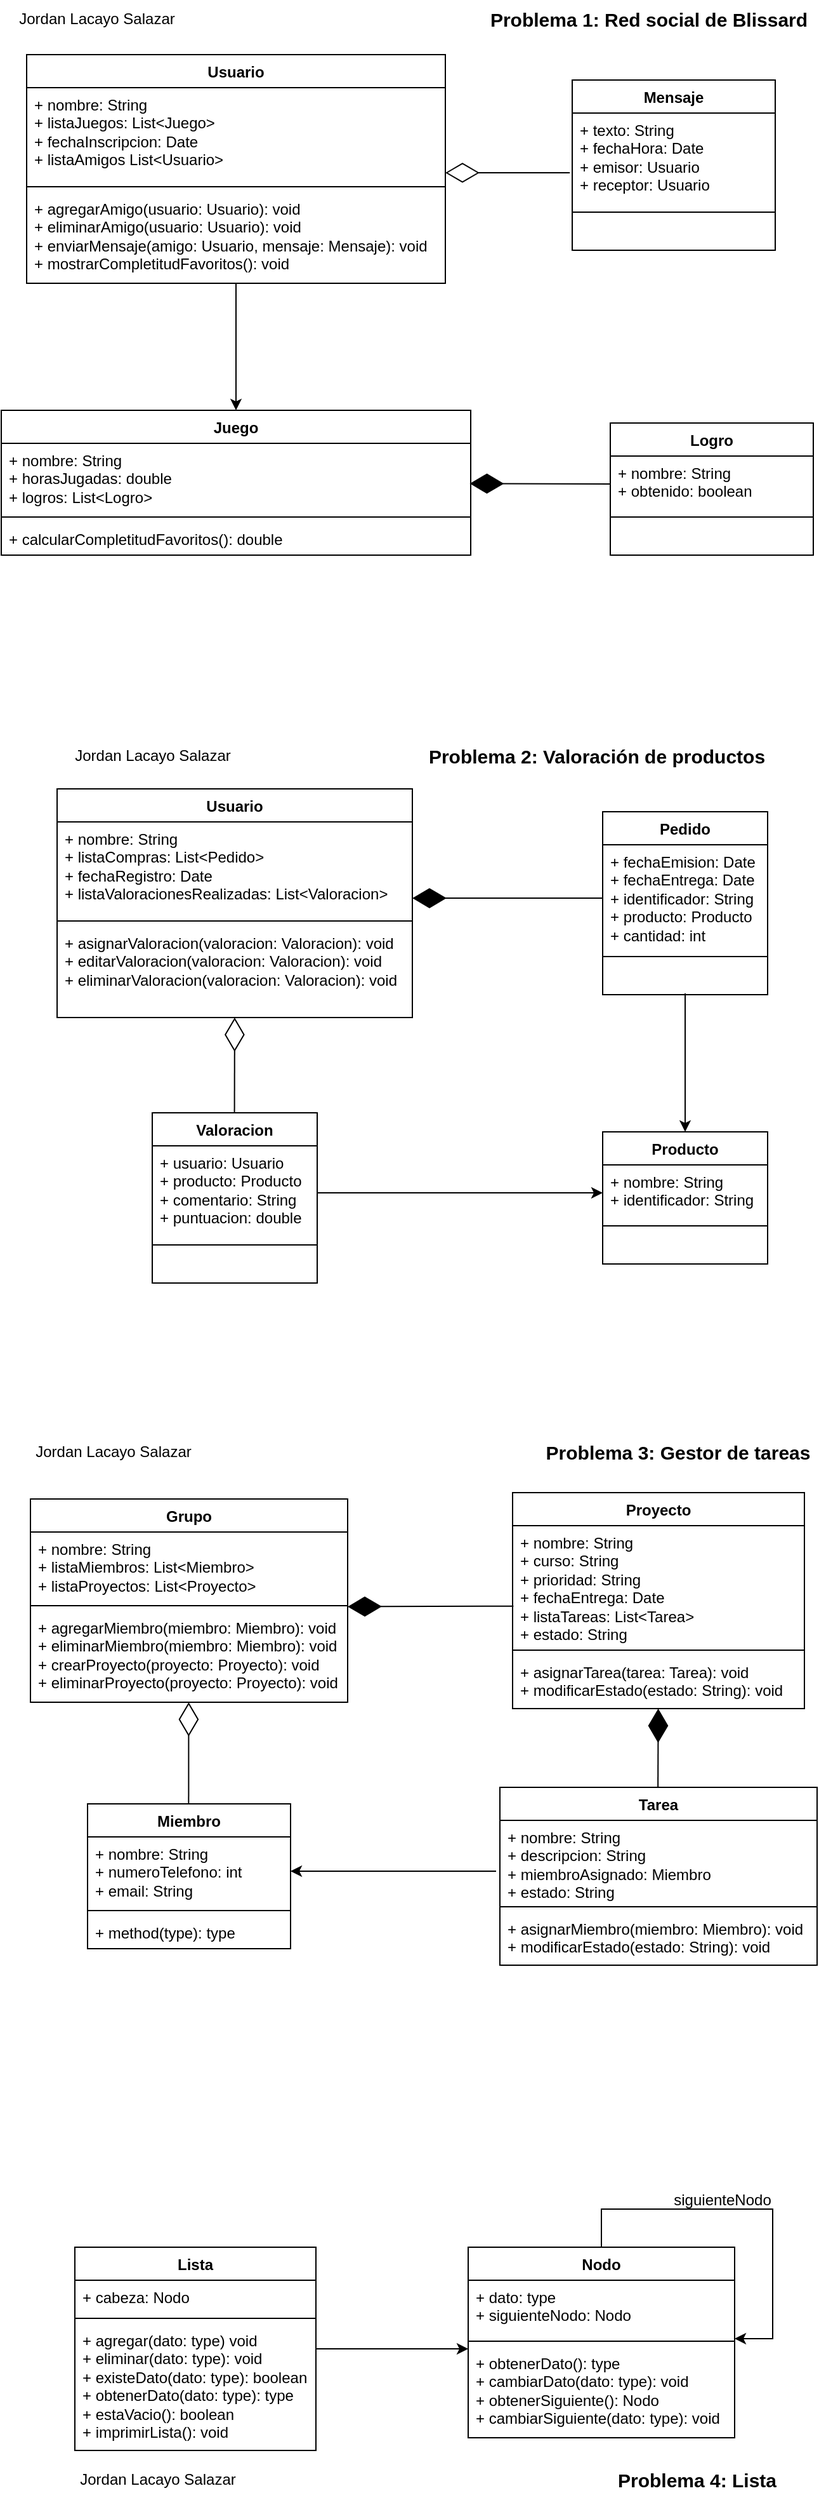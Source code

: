<mxfile version="28.1.0">
  <diagram name="Página-1" id="IBhu39p5SgYPA6H1X4ON">
    <mxGraphModel dx="1246" dy="616" grid="1" gridSize="10" guides="1" tooltips="1" connect="1" arrows="1" fold="1" page="1" pageScale="1" pageWidth="827" pageHeight="1169" math="0" shadow="0">
      <root>
        <mxCell id="0" />
        <mxCell id="1" parent="0" />
        <mxCell id="H_Jnx_ZGnfY1sM3zZDBn-1" style="edgeStyle=orthogonalEdgeStyle;rounded=0;orthogonalLoop=1;jettySize=auto;html=1;" edge="1" parent="1" source="H_Jnx_ZGnfY1sM3zZDBn-2">
          <mxGeometry relative="1" as="geometry">
            <mxPoint x="273" y="413" as="targetPoint" />
          </mxGeometry>
        </mxCell>
        <mxCell id="H_Jnx_ZGnfY1sM3zZDBn-2" value="Usuario" style="swimlane;fontStyle=1;align=center;verticalAlign=top;childLayout=stackLayout;horizontal=1;startSize=26;horizontalStack=0;resizeParent=1;resizeParentMax=0;resizeLast=0;collapsible=1;marginBottom=0;whiteSpace=wrap;html=1;" vertex="1" parent="1">
          <mxGeometry x="108" y="133" width="330" height="180" as="geometry">
            <mxRectangle x="280" y="150" width="80" height="30" as="alternateBounds" />
          </mxGeometry>
        </mxCell>
        <mxCell id="H_Jnx_ZGnfY1sM3zZDBn-3" value="+ nombre: String&lt;div&gt;+ listaJuegos:&amp;nbsp;List&amp;lt;Juego&amp;gt;&lt;/div&gt;&lt;div&gt;+ fechaInscripcion: Date&lt;/div&gt;&lt;div&gt;+ listaAmigos List&amp;lt;Usuario&amp;gt;&lt;/div&gt;&lt;div&gt;&lt;br&gt;&lt;/div&gt;" style="text;strokeColor=none;fillColor=none;align=left;verticalAlign=top;spacingLeft=4;spacingRight=4;overflow=hidden;rotatable=0;points=[[0,0.5],[1,0.5]];portConstraint=eastwest;whiteSpace=wrap;html=1;" vertex="1" parent="H_Jnx_ZGnfY1sM3zZDBn-2">
          <mxGeometry y="26" width="330" height="74" as="geometry" />
        </mxCell>
        <mxCell id="H_Jnx_ZGnfY1sM3zZDBn-4" value="" style="line;strokeWidth=1;fillColor=none;align=left;verticalAlign=middle;spacingTop=-1;spacingLeft=3;spacingRight=3;rotatable=0;labelPosition=right;points=[];portConstraint=eastwest;strokeColor=inherit;" vertex="1" parent="H_Jnx_ZGnfY1sM3zZDBn-2">
          <mxGeometry y="100" width="330" height="8" as="geometry" />
        </mxCell>
        <mxCell id="H_Jnx_ZGnfY1sM3zZDBn-5" value="+ agregarAmigo(usuario: Usuario): void&lt;div&gt;+ eliminar&lt;span style=&quot;background-color: transparent; color: light-dark(rgb(0, 0, 0), rgb(255, 255, 255));&quot;&gt;Amigo(usuario: Usuario): void&lt;/span&gt;&lt;/div&gt;&lt;div&gt;+ enviarMensaje(amigo: Usuario, mensaje: Mensaje): void&lt;/div&gt;&lt;div&gt;+ mostrarCompletitudFavoritos(): void&lt;/div&gt;" style="text;strokeColor=none;fillColor=none;align=left;verticalAlign=top;spacingLeft=4;spacingRight=4;overflow=hidden;rotatable=0;points=[[0,0.5],[1,0.5]];portConstraint=eastwest;whiteSpace=wrap;html=1;" vertex="1" parent="H_Jnx_ZGnfY1sM3zZDBn-2">
          <mxGeometry y="108" width="330" height="72" as="geometry" />
        </mxCell>
        <mxCell id="H_Jnx_ZGnfY1sM3zZDBn-6" value="Juego" style="swimlane;fontStyle=1;align=center;verticalAlign=top;childLayout=stackLayout;horizontal=1;startSize=26;horizontalStack=0;resizeParent=1;resizeParentMax=0;resizeLast=0;collapsible=1;marginBottom=0;whiteSpace=wrap;html=1;" vertex="1" parent="1">
          <mxGeometry x="88" y="413" width="370" height="114" as="geometry" />
        </mxCell>
        <mxCell id="H_Jnx_ZGnfY1sM3zZDBn-7" value="+ nombre: String&lt;div&gt;+ horasJugadas: double&lt;/div&gt;&lt;div&gt;+ logros: List&amp;lt;Logro&amp;gt;&lt;/div&gt;&lt;div&gt;&lt;br&gt;&lt;/div&gt;" style="text;strokeColor=none;fillColor=none;align=left;verticalAlign=top;spacingLeft=4;spacingRight=4;overflow=hidden;rotatable=0;points=[[0,0.5],[1,0.5]];portConstraint=eastwest;whiteSpace=wrap;html=1;" vertex="1" parent="H_Jnx_ZGnfY1sM3zZDBn-6">
          <mxGeometry y="26" width="370" height="54" as="geometry" />
        </mxCell>
        <mxCell id="H_Jnx_ZGnfY1sM3zZDBn-8" value="" style="line;strokeWidth=1;fillColor=none;align=left;verticalAlign=middle;spacingTop=-1;spacingLeft=3;spacingRight=3;rotatable=0;labelPosition=right;points=[];portConstraint=eastwest;strokeColor=inherit;" vertex="1" parent="H_Jnx_ZGnfY1sM3zZDBn-6">
          <mxGeometry y="80" width="370" height="8" as="geometry" />
        </mxCell>
        <mxCell id="H_Jnx_ZGnfY1sM3zZDBn-9" value="+ calcularCompletitudFavoritos(): double" style="text;strokeColor=none;fillColor=none;align=left;verticalAlign=top;spacingLeft=4;spacingRight=4;overflow=hidden;rotatable=0;points=[[0,0.5],[1,0.5]];portConstraint=eastwest;whiteSpace=wrap;html=1;" vertex="1" parent="H_Jnx_ZGnfY1sM3zZDBn-6">
          <mxGeometry y="88" width="370" height="26" as="geometry" />
        </mxCell>
        <mxCell id="H_Jnx_ZGnfY1sM3zZDBn-10" value="Logro" style="swimlane;fontStyle=1;align=center;verticalAlign=top;childLayout=stackLayout;horizontal=1;startSize=26;horizontalStack=0;resizeParent=1;resizeParentMax=0;resizeLast=0;collapsible=1;marginBottom=0;whiteSpace=wrap;html=1;" vertex="1" parent="1">
          <mxGeometry x="568" y="423" width="160" height="104" as="geometry" />
        </mxCell>
        <mxCell id="H_Jnx_ZGnfY1sM3zZDBn-11" value="+ nombre: String&lt;div&gt;+ obtenido: boolean&lt;/div&gt;" style="text;strokeColor=none;fillColor=none;align=left;verticalAlign=top;spacingLeft=4;spacingRight=4;overflow=hidden;rotatable=0;points=[[0,0.5],[1,0.5]];portConstraint=eastwest;whiteSpace=wrap;html=1;" vertex="1" parent="H_Jnx_ZGnfY1sM3zZDBn-10">
          <mxGeometry y="26" width="160" height="44" as="geometry" />
        </mxCell>
        <mxCell id="H_Jnx_ZGnfY1sM3zZDBn-12" value="" style="line;strokeWidth=1;fillColor=none;align=left;verticalAlign=middle;spacingTop=-1;spacingLeft=3;spacingRight=3;rotatable=0;labelPosition=right;points=[];portConstraint=eastwest;strokeColor=inherit;" vertex="1" parent="H_Jnx_ZGnfY1sM3zZDBn-10">
          <mxGeometry y="70" width="160" height="8" as="geometry" />
        </mxCell>
        <mxCell id="H_Jnx_ZGnfY1sM3zZDBn-13" value="&amp;nbsp;" style="text;strokeColor=none;fillColor=none;align=left;verticalAlign=top;spacingLeft=4;spacingRight=4;overflow=hidden;rotatable=0;points=[[0,0.5],[1,0.5]];portConstraint=eastwest;whiteSpace=wrap;html=1;" vertex="1" parent="H_Jnx_ZGnfY1sM3zZDBn-10">
          <mxGeometry y="78" width="160" height="26" as="geometry" />
        </mxCell>
        <mxCell id="H_Jnx_ZGnfY1sM3zZDBn-14" value="Mensaje" style="swimlane;fontStyle=1;align=center;verticalAlign=top;childLayout=stackLayout;horizontal=1;startSize=26;horizontalStack=0;resizeParent=1;resizeParentMax=0;resizeLast=0;collapsible=1;marginBottom=0;whiteSpace=wrap;html=1;" vertex="1" parent="1">
          <mxGeometry x="538" y="153" width="160" height="134" as="geometry" />
        </mxCell>
        <mxCell id="H_Jnx_ZGnfY1sM3zZDBn-15" value="+ texto: String&lt;div&gt;+ fechaHora: Date&lt;/div&gt;&lt;div&gt;+ emisor: Usuario&lt;/div&gt;&lt;div&gt;+ receptor: Usuario&lt;/div&gt;" style="text;strokeColor=none;fillColor=none;align=left;verticalAlign=top;spacingLeft=4;spacingRight=4;overflow=hidden;rotatable=0;points=[[0,0.5],[1,0.5]];portConstraint=eastwest;whiteSpace=wrap;html=1;" vertex="1" parent="H_Jnx_ZGnfY1sM3zZDBn-14">
          <mxGeometry y="26" width="160" height="74" as="geometry" />
        </mxCell>
        <mxCell id="H_Jnx_ZGnfY1sM3zZDBn-16" value="" style="line;strokeWidth=1;fillColor=none;align=left;verticalAlign=middle;spacingTop=-1;spacingLeft=3;spacingRight=3;rotatable=0;labelPosition=right;points=[];portConstraint=eastwest;strokeColor=inherit;" vertex="1" parent="H_Jnx_ZGnfY1sM3zZDBn-14">
          <mxGeometry y="100" width="160" height="8" as="geometry" />
        </mxCell>
        <mxCell id="H_Jnx_ZGnfY1sM3zZDBn-17" value="&amp;nbsp;" style="text;strokeColor=none;fillColor=none;align=left;verticalAlign=top;spacingLeft=4;spacingRight=4;overflow=hidden;rotatable=0;points=[[0,0.5],[1,0.5]];portConstraint=eastwest;whiteSpace=wrap;html=1;" vertex="1" parent="H_Jnx_ZGnfY1sM3zZDBn-14">
          <mxGeometry y="108" width="160" height="26" as="geometry" />
        </mxCell>
        <mxCell id="H_Jnx_ZGnfY1sM3zZDBn-18" value="" style="endArrow=diamondThin;endFill=1;endSize=24;html=1;rounded=0;entryX=0.998;entryY=0.586;entryDx=0;entryDy=0;exitX=0;exitY=0.5;exitDx=0;exitDy=0;entryPerimeter=0;" edge="1" parent="1" source="H_Jnx_ZGnfY1sM3zZDBn-11" target="H_Jnx_ZGnfY1sM3zZDBn-7">
          <mxGeometry width="160" relative="1" as="geometry">
            <mxPoint x="508" y="393" as="sourcePoint" />
            <mxPoint x="618" y="394.42" as="targetPoint" />
          </mxGeometry>
        </mxCell>
        <mxCell id="H_Jnx_ZGnfY1sM3zZDBn-19" value="Jordan Lacayo Salazar" style="text;html=1;align=center;verticalAlign=middle;resizable=0;points=[];autosize=1;strokeColor=none;fillColor=none;" vertex="1" parent="1">
          <mxGeometry x="88" y="90" width="150" height="30" as="geometry" />
        </mxCell>
        <mxCell id="H_Jnx_ZGnfY1sM3zZDBn-20" value="Problema 1: Red social de Blissard" style="text;html=1;align=center;verticalAlign=middle;resizable=0;points=[];autosize=1;strokeColor=none;fillColor=none;fontSize=15;fontStyle=1" vertex="1" parent="1">
          <mxGeometry x="468" y="90" width="260" height="30" as="geometry" />
        </mxCell>
        <mxCell id="H_Jnx_ZGnfY1sM3zZDBn-21" value="" style="endArrow=diamondThin;endFill=0;endSize=24;html=1;rounded=0;exitX=-0.012;exitY=0.635;exitDx=0;exitDy=0;exitPerimeter=0;" edge="1" parent="1" source="H_Jnx_ZGnfY1sM3zZDBn-15">
          <mxGeometry width="160" relative="1" as="geometry">
            <mxPoint x="198" y="313" as="sourcePoint" />
            <mxPoint x="438" y="226" as="targetPoint" />
          </mxGeometry>
        </mxCell>
        <mxCell id="H_Jnx_ZGnfY1sM3zZDBn-22" value="Usuario" style="swimlane;fontStyle=1;align=center;verticalAlign=top;childLayout=stackLayout;horizontal=1;startSize=26;horizontalStack=0;resizeParent=1;resizeParentMax=0;resizeLast=0;collapsible=1;marginBottom=0;whiteSpace=wrap;html=1;" vertex="1" parent="1">
          <mxGeometry x="132" y="711" width="280" height="180" as="geometry">
            <mxRectangle x="280" y="150" width="80" height="30" as="alternateBounds" />
          </mxGeometry>
        </mxCell>
        <mxCell id="H_Jnx_ZGnfY1sM3zZDBn-23" value="+ nombre: String&lt;div&gt;+ listaCompras: List&amp;lt;Pedido&amp;gt;&lt;/div&gt;&lt;div&gt;+ fechaRegistro: Date&lt;/div&gt;&lt;div&gt;+ listaValoracionesRealizadas: List&amp;lt;Valoracion&amp;gt;&lt;/div&gt;&lt;div&gt;&lt;br&gt;&lt;div&gt;&lt;br&gt;&lt;/div&gt;&lt;/div&gt;" style="text;strokeColor=none;fillColor=none;align=left;verticalAlign=top;spacingLeft=4;spacingRight=4;overflow=hidden;rotatable=0;points=[[0,0.5],[1,0.5]];portConstraint=eastwest;whiteSpace=wrap;html=1;" vertex="1" parent="H_Jnx_ZGnfY1sM3zZDBn-22">
          <mxGeometry y="26" width="280" height="74" as="geometry" />
        </mxCell>
        <mxCell id="H_Jnx_ZGnfY1sM3zZDBn-24" value="" style="line;strokeWidth=1;fillColor=none;align=left;verticalAlign=middle;spacingTop=-1;spacingLeft=3;spacingRight=3;rotatable=0;labelPosition=right;points=[];portConstraint=eastwest;strokeColor=inherit;" vertex="1" parent="H_Jnx_ZGnfY1sM3zZDBn-22">
          <mxGeometry y="100" width="280" height="8" as="geometry" />
        </mxCell>
        <mxCell id="H_Jnx_ZGnfY1sM3zZDBn-25" value="+ asignarValoracion(valoracion: Valoracion): void&lt;div&gt;+ editar&lt;span style=&quot;background-color: transparent; color: light-dark(rgb(0, 0, 0), rgb(255, 255, 255));&quot;&gt;Valoracion(valoracion: Valoracion): void&lt;/span&gt;&lt;/div&gt;&lt;div&gt;&lt;span style=&quot;background-color: transparent; color: light-dark(rgb(0, 0, 0), rgb(255, 255, 255));&quot;&gt;+ eliminar&lt;/span&gt;&lt;span style=&quot;background-color: transparent; color: light-dark(rgb(0, 0, 0), rgb(255, 255, 255));&quot;&gt;Valoracion(valoracion: Valoracion): void&lt;/span&gt;&lt;/div&gt;" style="text;strokeColor=none;fillColor=none;align=left;verticalAlign=top;spacingLeft=4;spacingRight=4;overflow=hidden;rotatable=0;points=[[0,0.5],[1,0.5]];portConstraint=eastwest;whiteSpace=wrap;html=1;" vertex="1" parent="H_Jnx_ZGnfY1sM3zZDBn-22">
          <mxGeometry y="108" width="280" height="72" as="geometry" />
        </mxCell>
        <mxCell id="H_Jnx_ZGnfY1sM3zZDBn-26" value="Jordan Lacayo Salazar" style="text;html=1;align=center;verticalAlign=middle;resizable=0;points=[];autosize=1;strokeColor=none;fillColor=none;" vertex="1" parent="1">
          <mxGeometry x="132" y="670" width="150" height="30" as="geometry" />
        </mxCell>
        <mxCell id="H_Jnx_ZGnfY1sM3zZDBn-27" value="Problema 2: Valoración de productos" style="text;html=1;align=center;verticalAlign=middle;resizable=0;points=[];autosize=1;strokeColor=none;fillColor=none;fontSize=15;fontStyle=1" vertex="1" parent="1">
          <mxGeometry x="422" y="670" width="270" height="30" as="geometry" />
        </mxCell>
        <mxCell id="H_Jnx_ZGnfY1sM3zZDBn-28" value="Pedido" style="swimlane;fontStyle=1;align=center;verticalAlign=top;childLayout=stackLayout;horizontal=1;startSize=26;horizontalStack=0;resizeParent=1;resizeParentMax=0;resizeLast=0;collapsible=1;marginBottom=0;whiteSpace=wrap;html=1;" vertex="1" parent="1">
          <mxGeometry x="562" y="729" width="130" height="144" as="geometry" />
        </mxCell>
        <mxCell id="H_Jnx_ZGnfY1sM3zZDBn-29" value="+ fechaEmision: Date&lt;div&gt;+ fechaEntrega: Date&lt;/div&gt;&lt;div&gt;+ identificador: String&lt;/div&gt;&lt;div&gt;+ producto: Producto&lt;/div&gt;&lt;div&gt;+ cantidad: int&lt;/div&gt;" style="text;strokeColor=none;fillColor=none;align=left;verticalAlign=top;spacingLeft=4;spacingRight=4;overflow=hidden;rotatable=0;points=[[0,0.5],[1,0.5]];portConstraint=eastwest;whiteSpace=wrap;html=1;" vertex="1" parent="H_Jnx_ZGnfY1sM3zZDBn-28">
          <mxGeometry y="26" width="130" height="84" as="geometry" />
        </mxCell>
        <mxCell id="H_Jnx_ZGnfY1sM3zZDBn-30" value="" style="line;strokeWidth=1;fillColor=none;align=left;verticalAlign=middle;spacingTop=-1;spacingLeft=3;spacingRight=3;rotatable=0;labelPosition=right;points=[];portConstraint=eastwest;strokeColor=inherit;" vertex="1" parent="H_Jnx_ZGnfY1sM3zZDBn-28">
          <mxGeometry y="110" width="130" height="8" as="geometry" />
        </mxCell>
        <mxCell id="H_Jnx_ZGnfY1sM3zZDBn-31" value="&amp;nbsp;" style="text;strokeColor=none;fillColor=none;align=left;verticalAlign=top;spacingLeft=4;spacingRight=4;overflow=hidden;rotatable=0;points=[[0,0.5],[1,0.5]];portConstraint=eastwest;whiteSpace=wrap;html=1;" vertex="1" parent="H_Jnx_ZGnfY1sM3zZDBn-28">
          <mxGeometry y="118" width="130" height="26" as="geometry" />
        </mxCell>
        <mxCell id="H_Jnx_ZGnfY1sM3zZDBn-32" value="Producto" style="swimlane;fontStyle=1;align=center;verticalAlign=top;childLayout=stackLayout;horizontal=1;startSize=26;horizontalStack=0;resizeParent=1;resizeParentMax=0;resizeLast=0;collapsible=1;marginBottom=0;whiteSpace=wrap;html=1;" vertex="1" parent="1">
          <mxGeometry x="562" y="981" width="130" height="104" as="geometry" />
        </mxCell>
        <mxCell id="H_Jnx_ZGnfY1sM3zZDBn-33" value="&lt;div&gt;+ nombre: String&lt;/div&gt;+ identificador: String" style="text;strokeColor=none;fillColor=none;align=left;verticalAlign=top;spacingLeft=4;spacingRight=4;overflow=hidden;rotatable=0;points=[[0,0.5],[1,0.5]];portConstraint=eastwest;whiteSpace=wrap;html=1;" vertex="1" parent="H_Jnx_ZGnfY1sM3zZDBn-32">
          <mxGeometry y="26" width="130" height="44" as="geometry" />
        </mxCell>
        <mxCell id="H_Jnx_ZGnfY1sM3zZDBn-34" value="" style="line;strokeWidth=1;fillColor=none;align=left;verticalAlign=middle;spacingTop=-1;spacingLeft=3;spacingRight=3;rotatable=0;labelPosition=right;points=[];portConstraint=eastwest;strokeColor=inherit;" vertex="1" parent="H_Jnx_ZGnfY1sM3zZDBn-32">
          <mxGeometry y="70" width="130" height="8" as="geometry" />
        </mxCell>
        <mxCell id="H_Jnx_ZGnfY1sM3zZDBn-35" value="&amp;nbsp;" style="text;strokeColor=none;fillColor=none;align=left;verticalAlign=top;spacingLeft=4;spacingRight=4;overflow=hidden;rotatable=0;points=[[0,0.5],[1,0.5]];portConstraint=eastwest;whiteSpace=wrap;html=1;" vertex="1" parent="H_Jnx_ZGnfY1sM3zZDBn-32">
          <mxGeometry y="78" width="130" height="26" as="geometry" />
        </mxCell>
        <mxCell id="H_Jnx_ZGnfY1sM3zZDBn-36" value="Valoracion" style="swimlane;fontStyle=1;align=center;verticalAlign=top;childLayout=stackLayout;horizontal=1;startSize=26;horizontalStack=0;resizeParent=1;resizeParentMax=0;resizeLast=0;collapsible=1;marginBottom=0;whiteSpace=wrap;html=1;" vertex="1" parent="1">
          <mxGeometry x="207" y="966" width="130" height="134" as="geometry" />
        </mxCell>
        <mxCell id="H_Jnx_ZGnfY1sM3zZDBn-37" value="&lt;div&gt;+ usuario: Usuario&lt;/div&gt;&lt;div&gt;+ producto: Producto&lt;/div&gt;+ comentario: String&lt;div&gt;+ puntuacion: double&lt;/div&gt;" style="text;strokeColor=none;fillColor=none;align=left;verticalAlign=top;spacingLeft=4;spacingRight=4;overflow=hidden;rotatable=0;points=[[0,0.5],[1,0.5]];portConstraint=eastwest;whiteSpace=wrap;html=1;" vertex="1" parent="H_Jnx_ZGnfY1sM3zZDBn-36">
          <mxGeometry y="26" width="130" height="74" as="geometry" />
        </mxCell>
        <mxCell id="H_Jnx_ZGnfY1sM3zZDBn-38" value="" style="line;strokeWidth=1;fillColor=none;align=left;verticalAlign=middle;spacingTop=-1;spacingLeft=3;spacingRight=3;rotatable=0;labelPosition=right;points=[];portConstraint=eastwest;strokeColor=inherit;" vertex="1" parent="H_Jnx_ZGnfY1sM3zZDBn-36">
          <mxGeometry y="100" width="130" height="8" as="geometry" />
        </mxCell>
        <mxCell id="H_Jnx_ZGnfY1sM3zZDBn-39" value="&amp;nbsp;" style="text;strokeColor=none;fillColor=none;align=left;verticalAlign=top;spacingLeft=4;spacingRight=4;overflow=hidden;rotatable=0;points=[[0,0.5],[1,0.5]];portConstraint=eastwest;whiteSpace=wrap;html=1;" vertex="1" parent="H_Jnx_ZGnfY1sM3zZDBn-36">
          <mxGeometry y="108" width="130" height="26" as="geometry" />
        </mxCell>
        <mxCell id="H_Jnx_ZGnfY1sM3zZDBn-40" style="edgeStyle=orthogonalEdgeStyle;rounded=0;orthogonalLoop=1;jettySize=auto;html=1;entryX=0.5;entryY=0.962;entryDx=0;entryDy=0;entryPerimeter=0;endArrow=none;endFill=0;startArrow=classic;startFill=1;" edge="1" parent="1" source="H_Jnx_ZGnfY1sM3zZDBn-32" target="H_Jnx_ZGnfY1sM3zZDBn-31">
          <mxGeometry relative="1" as="geometry" />
        </mxCell>
        <mxCell id="H_Jnx_ZGnfY1sM3zZDBn-41" style="edgeStyle=orthogonalEdgeStyle;rounded=0;orthogonalLoop=1;jettySize=auto;html=1;entryX=0;entryY=0.5;entryDx=0;entryDy=0;" edge="1" parent="1" source="H_Jnx_ZGnfY1sM3zZDBn-37" target="H_Jnx_ZGnfY1sM3zZDBn-33">
          <mxGeometry relative="1" as="geometry" />
        </mxCell>
        <mxCell id="H_Jnx_ZGnfY1sM3zZDBn-42" value="" style="endArrow=diamondThin;endFill=1;endSize=24;html=1;rounded=0;exitX=0;exitY=0.5;exitDx=0;exitDy=0;entryX=1;entryY=0.811;entryDx=0;entryDy=0;entryPerimeter=0;" edge="1" parent="1" source="H_Jnx_ZGnfY1sM3zZDBn-29" target="H_Jnx_ZGnfY1sM3zZDBn-23">
          <mxGeometry width="160" relative="1" as="geometry">
            <mxPoint x="442" y="791" as="sourcePoint" />
            <mxPoint x="472" y="771" as="targetPoint" />
          </mxGeometry>
        </mxCell>
        <mxCell id="H_Jnx_ZGnfY1sM3zZDBn-43" value="" style="endArrow=diamondThin;endFill=0;endSize=24;html=1;rounded=0;entryX=0.517;entryY=1.001;entryDx=0;entryDy=0;entryPerimeter=0;exitX=0.534;exitY=0.001;exitDx=0;exitDy=0;exitPerimeter=0;" edge="1" parent="1">
          <mxGeometry width="160" relative="1" as="geometry">
            <mxPoint x="271.79" y="966.064" as="sourcePoint" />
            <mxPoint x="271.96" y="891.002" as="targetPoint" />
          </mxGeometry>
        </mxCell>
        <mxCell id="H_Jnx_ZGnfY1sM3zZDBn-44" value="Grupo" style="swimlane;fontStyle=1;align=center;verticalAlign=top;childLayout=stackLayout;horizontal=1;startSize=26;horizontalStack=0;resizeParent=1;resizeParentMax=0;resizeLast=0;collapsible=1;marginBottom=0;whiteSpace=wrap;html=1;" vertex="1" parent="1">
          <mxGeometry x="111" y="1270" width="250" height="160" as="geometry" />
        </mxCell>
        <mxCell id="H_Jnx_ZGnfY1sM3zZDBn-45" value="+ nombre: String&lt;div&gt;+ listaMiembros: List&amp;lt;Miembro&amp;gt;&lt;div&gt;+ listaProyectos: List&amp;lt;Proyecto&amp;gt;&lt;/div&gt;&lt;/div&gt;" style="text;strokeColor=none;fillColor=none;align=left;verticalAlign=top;spacingLeft=4;spacingRight=4;overflow=hidden;rotatable=0;points=[[0,0.5],[1,0.5]];portConstraint=eastwest;whiteSpace=wrap;html=1;" vertex="1" parent="H_Jnx_ZGnfY1sM3zZDBn-44">
          <mxGeometry y="26" width="250" height="54" as="geometry" />
        </mxCell>
        <mxCell id="H_Jnx_ZGnfY1sM3zZDBn-46" value="" style="line;strokeWidth=1;fillColor=none;align=left;verticalAlign=middle;spacingTop=-1;spacingLeft=3;spacingRight=3;rotatable=0;labelPosition=right;points=[];portConstraint=eastwest;strokeColor=inherit;" vertex="1" parent="H_Jnx_ZGnfY1sM3zZDBn-44">
          <mxGeometry y="80" width="250" height="8" as="geometry" />
        </mxCell>
        <mxCell id="H_Jnx_ZGnfY1sM3zZDBn-47" value="&lt;div&gt;+ agregarMiembro(miembro: Miembro): void&lt;/div&gt;&lt;div&gt;+ eliminarMiembro(miembro: Miembro): void&lt;/div&gt;&lt;div&gt;&lt;div&gt;+ crearProyecto(proyecto: Proyecto): void&lt;/div&gt;&lt;div&gt;+ eliminarProyecto(proyecto: Proyecto): void&lt;/div&gt;&lt;/div&gt;" style="text;strokeColor=none;fillColor=none;align=left;verticalAlign=top;spacingLeft=4;spacingRight=4;overflow=hidden;rotatable=0;points=[[0,0.5],[1,0.5]];portConstraint=eastwest;whiteSpace=wrap;html=1;" vertex="1" parent="H_Jnx_ZGnfY1sM3zZDBn-44">
          <mxGeometry y="88" width="250" height="72" as="geometry" />
        </mxCell>
        <mxCell id="H_Jnx_ZGnfY1sM3zZDBn-48" value="Miembro" style="swimlane;fontStyle=1;align=center;verticalAlign=top;childLayout=stackLayout;horizontal=1;startSize=26;horizontalStack=0;resizeParent=1;resizeParentMax=0;resizeLast=0;collapsible=1;marginBottom=0;whiteSpace=wrap;html=1;" vertex="1" parent="1">
          <mxGeometry x="156" y="1510" width="160" height="114" as="geometry" />
        </mxCell>
        <mxCell id="H_Jnx_ZGnfY1sM3zZDBn-49" value="+ nombre: String&lt;div&gt;+ numeroTelefono: int&lt;/div&gt;&lt;div&gt;+ email: String&lt;/div&gt;" style="text;strokeColor=none;fillColor=none;align=left;verticalAlign=top;spacingLeft=4;spacingRight=4;overflow=hidden;rotatable=0;points=[[0,0.5],[1,0.5]];portConstraint=eastwest;whiteSpace=wrap;html=1;" vertex="1" parent="H_Jnx_ZGnfY1sM3zZDBn-48">
          <mxGeometry y="26" width="160" height="54" as="geometry" />
        </mxCell>
        <mxCell id="H_Jnx_ZGnfY1sM3zZDBn-50" value="" style="line;strokeWidth=1;fillColor=none;align=left;verticalAlign=middle;spacingTop=-1;spacingLeft=3;spacingRight=3;rotatable=0;labelPosition=right;points=[];portConstraint=eastwest;strokeColor=inherit;" vertex="1" parent="H_Jnx_ZGnfY1sM3zZDBn-48">
          <mxGeometry y="80" width="160" height="8" as="geometry" />
        </mxCell>
        <mxCell id="H_Jnx_ZGnfY1sM3zZDBn-51" value="+ method(type): type" style="text;strokeColor=none;fillColor=none;align=left;verticalAlign=top;spacingLeft=4;spacingRight=4;overflow=hidden;rotatable=0;points=[[0,0.5],[1,0.5]];portConstraint=eastwest;whiteSpace=wrap;html=1;" vertex="1" parent="H_Jnx_ZGnfY1sM3zZDBn-48">
          <mxGeometry y="88" width="160" height="26" as="geometry" />
        </mxCell>
        <mxCell id="H_Jnx_ZGnfY1sM3zZDBn-52" value="Proyecto" style="swimlane;fontStyle=1;align=center;verticalAlign=top;childLayout=stackLayout;horizontal=1;startSize=26;horizontalStack=0;resizeParent=1;resizeParentMax=0;resizeLast=0;collapsible=1;marginBottom=0;whiteSpace=wrap;html=1;" vertex="1" parent="1">
          <mxGeometry x="491" y="1265" width="230" height="170" as="geometry" />
        </mxCell>
        <mxCell id="H_Jnx_ZGnfY1sM3zZDBn-53" value="+ nombre: String&lt;div&gt;+ curso: String&lt;/div&gt;&lt;div&gt;+ prioridad: String&lt;/div&gt;&lt;div&gt;+ fechaEntrega: Date&lt;/div&gt;&lt;div&gt;+ listaTareas: List&amp;lt;Tarea&amp;gt;&lt;/div&gt;&lt;div&gt;+ estado: String&lt;/div&gt;" style="text;strokeColor=none;fillColor=none;align=left;verticalAlign=top;spacingLeft=4;spacingRight=4;overflow=hidden;rotatable=0;points=[[0,0.5],[1,0.5]];portConstraint=eastwest;whiteSpace=wrap;html=1;" vertex="1" parent="H_Jnx_ZGnfY1sM3zZDBn-52">
          <mxGeometry y="26" width="230" height="94" as="geometry" />
        </mxCell>
        <mxCell id="H_Jnx_ZGnfY1sM3zZDBn-54" value="" style="line;strokeWidth=1;fillColor=none;align=left;verticalAlign=middle;spacingTop=-1;spacingLeft=3;spacingRight=3;rotatable=0;labelPosition=right;points=[];portConstraint=eastwest;strokeColor=inherit;" vertex="1" parent="H_Jnx_ZGnfY1sM3zZDBn-52">
          <mxGeometry y="120" width="230" height="8" as="geometry" />
        </mxCell>
        <mxCell id="H_Jnx_ZGnfY1sM3zZDBn-55" value="+ asignarTarea(tarea: Tarea): void&lt;div&gt;+ modificarEstado(estado: String): void&lt;/div&gt;" style="text;strokeColor=none;fillColor=none;align=left;verticalAlign=top;spacingLeft=4;spacingRight=4;overflow=hidden;rotatable=0;points=[[0,0.5],[1,0.5]];portConstraint=eastwest;whiteSpace=wrap;html=1;" vertex="1" parent="H_Jnx_ZGnfY1sM3zZDBn-52">
          <mxGeometry y="128" width="230" height="42" as="geometry" />
        </mxCell>
        <mxCell id="H_Jnx_ZGnfY1sM3zZDBn-56" value="Tarea" style="swimlane;fontStyle=1;align=center;verticalAlign=top;childLayout=stackLayout;horizontal=1;startSize=26;horizontalStack=0;resizeParent=1;resizeParentMax=0;resizeLast=0;collapsible=1;marginBottom=0;whiteSpace=wrap;html=1;" vertex="1" parent="1">
          <mxGeometry x="481" y="1497" width="250" height="140" as="geometry" />
        </mxCell>
        <mxCell id="H_Jnx_ZGnfY1sM3zZDBn-57" value="+ nombre: String&lt;div&gt;+ descripcion: String&lt;/div&gt;&lt;div&gt;+ miembroAsignado: Miembro&lt;/div&gt;&lt;div&gt;+ estado: String&lt;/div&gt;" style="text;strokeColor=none;fillColor=none;align=left;verticalAlign=top;spacingLeft=4;spacingRight=4;overflow=hidden;rotatable=0;points=[[0,0.5],[1,0.5]];portConstraint=eastwest;whiteSpace=wrap;html=1;" vertex="1" parent="H_Jnx_ZGnfY1sM3zZDBn-56">
          <mxGeometry y="26" width="250" height="64" as="geometry" />
        </mxCell>
        <mxCell id="H_Jnx_ZGnfY1sM3zZDBn-58" value="" style="line;strokeWidth=1;fillColor=none;align=left;verticalAlign=middle;spacingTop=-1;spacingLeft=3;spacingRight=3;rotatable=0;labelPosition=right;points=[];portConstraint=eastwest;strokeColor=inherit;" vertex="1" parent="H_Jnx_ZGnfY1sM3zZDBn-56">
          <mxGeometry y="90" width="250" height="8" as="geometry" />
        </mxCell>
        <mxCell id="H_Jnx_ZGnfY1sM3zZDBn-59" value="+ asignarMiembro(miembro: Miembro): void&lt;div&gt;+ modificarEstado(estado: String): void&lt;/div&gt;" style="text;strokeColor=none;fillColor=none;align=left;verticalAlign=top;spacingLeft=4;spacingRight=4;overflow=hidden;rotatable=0;points=[[0,0.5],[1,0.5]];portConstraint=eastwest;whiteSpace=wrap;html=1;" vertex="1" parent="H_Jnx_ZGnfY1sM3zZDBn-56">
          <mxGeometry y="98" width="250" height="42" as="geometry" />
        </mxCell>
        <mxCell id="H_Jnx_ZGnfY1sM3zZDBn-60" value="" style="endArrow=diamondThin;endFill=0;endSize=24;html=1;rounded=0;exitX=0.444;exitY=0;exitDx=0;exitDy=0;exitPerimeter=0;entryX=0.467;entryY=1;entryDx=0;entryDy=0;entryPerimeter=0;" edge="1" parent="1">
          <mxGeometry width="160" relative="1" as="geometry">
            <mxPoint x="235.67" y="1510" as="sourcePoint" />
            <mxPoint x="235.72" y="1430" as="targetPoint" />
          </mxGeometry>
        </mxCell>
        <mxCell id="H_Jnx_ZGnfY1sM3zZDBn-61" value="" style="endArrow=diamondThin;endFill=1;endSize=24;html=1;rounded=0;entryX=1;entryY=1.088;entryDx=0;entryDy=0;entryPerimeter=0;exitX=0.003;exitY=0.674;exitDx=0;exitDy=0;exitPerimeter=0;" edge="1" parent="1" source="H_Jnx_ZGnfY1sM3zZDBn-53" target="H_Jnx_ZGnfY1sM3zZDBn-45">
          <mxGeometry width="160" relative="1" as="geometry">
            <mxPoint x="171" y="1470" as="sourcePoint" />
            <mxPoint x="331" y="1470" as="targetPoint" />
          </mxGeometry>
        </mxCell>
        <mxCell id="H_Jnx_ZGnfY1sM3zZDBn-62" value="" style="endArrow=diamondThin;endFill=1;endSize=24;html=1;rounded=0;exitX=0.558;exitY=0.004;exitDx=0;exitDy=0;exitPerimeter=0;entryX=0.564;entryY=1.005;entryDx=0;entryDy=0;entryPerimeter=0;" edge="1" parent="1">
          <mxGeometry width="160" relative="1" as="geometry">
            <mxPoint x="605.58" y="1497.35" as="sourcePoint" />
            <mxPoint x="605.8" y="1435" as="targetPoint" />
          </mxGeometry>
        </mxCell>
        <mxCell id="H_Jnx_ZGnfY1sM3zZDBn-63" style="edgeStyle=orthogonalEdgeStyle;rounded=0;orthogonalLoop=1;jettySize=auto;html=1;entryX=-0.012;entryY=0.625;entryDx=0;entryDy=0;entryPerimeter=0;endArrow=none;endFill=0;startArrow=classic;startFill=1;" edge="1" parent="1" source="H_Jnx_ZGnfY1sM3zZDBn-49" target="H_Jnx_ZGnfY1sM3zZDBn-57">
          <mxGeometry relative="1" as="geometry" />
        </mxCell>
        <mxCell id="H_Jnx_ZGnfY1sM3zZDBn-64" value="Jordan Lacayo Salazar" style="text;html=1;align=center;verticalAlign=middle;resizable=0;points=[];autosize=1;strokeColor=none;fillColor=none;" vertex="1" parent="1">
          <mxGeometry x="101" y="1218" width="150" height="30" as="geometry" />
        </mxCell>
        <mxCell id="H_Jnx_ZGnfY1sM3zZDBn-65" value="Problema 3: Gestor de tareas" style="text;html=1;align=center;verticalAlign=middle;resizable=0;points=[];autosize=1;strokeColor=none;fillColor=none;fontSize=15;fontStyle=1" vertex="1" parent="1">
          <mxGeometry x="511" y="1218" width="220" height="30" as="geometry" />
        </mxCell>
        <mxCell id="H_Jnx_ZGnfY1sM3zZDBn-66" value="Nodo" style="swimlane;fontStyle=1;align=center;verticalAlign=top;childLayout=stackLayout;horizontal=1;startSize=26;horizontalStack=0;resizeParent=1;resizeParentMax=0;resizeLast=0;collapsible=1;marginBottom=0;whiteSpace=wrap;html=1;" vertex="1" parent="1">
          <mxGeometry x="456" y="1859" width="210" height="150" as="geometry" />
        </mxCell>
        <mxCell id="H_Jnx_ZGnfY1sM3zZDBn-67" value="+ dato: type&lt;div&gt;+ siguienteNodo: Nodo&lt;/div&gt;" style="text;strokeColor=none;fillColor=none;align=left;verticalAlign=top;spacingLeft=4;spacingRight=4;overflow=hidden;rotatable=0;points=[[0,0.5],[1,0.5]];portConstraint=eastwest;whiteSpace=wrap;html=1;" vertex="1" parent="H_Jnx_ZGnfY1sM3zZDBn-66">
          <mxGeometry y="26" width="210" height="44" as="geometry" />
        </mxCell>
        <mxCell id="H_Jnx_ZGnfY1sM3zZDBn-68" value="" style="line;strokeWidth=1;fillColor=none;align=left;verticalAlign=middle;spacingTop=-1;spacingLeft=3;spacingRight=3;rotatable=0;labelPosition=right;points=[];portConstraint=eastwest;strokeColor=inherit;" vertex="1" parent="H_Jnx_ZGnfY1sM3zZDBn-66">
          <mxGeometry y="70" width="210" height="8" as="geometry" />
        </mxCell>
        <mxCell id="H_Jnx_ZGnfY1sM3zZDBn-69" style="edgeStyle=orthogonalEdgeStyle;rounded=0;orthogonalLoop=1;jettySize=auto;html=1;" edge="1" parent="H_Jnx_ZGnfY1sM3zZDBn-66" source="H_Jnx_ZGnfY1sM3zZDBn-66">
          <mxGeometry relative="1" as="geometry">
            <mxPoint x="210" y="72" as="targetPoint" />
            <Array as="points">
              <mxPoint x="105" y="-30" />
              <mxPoint x="240" y="-30" />
              <mxPoint x="240" y="72" />
            </Array>
          </mxGeometry>
        </mxCell>
        <mxCell id="H_Jnx_ZGnfY1sM3zZDBn-70" value="+ obtenerDato(): type&lt;div&gt;+ cambiarDato(dato: type): void&lt;/div&gt;&lt;div&gt;+ obtenerSiguiente(): Nodo&lt;/div&gt;&lt;div&gt;+ cambiarSiguiente(dato: type): void&lt;/div&gt;" style="text;strokeColor=none;fillColor=none;align=left;verticalAlign=top;spacingLeft=4;spacingRight=4;overflow=hidden;rotatable=0;points=[[0,0.5],[1,0.5]];portConstraint=eastwest;whiteSpace=wrap;html=1;" vertex="1" parent="H_Jnx_ZGnfY1sM3zZDBn-66">
          <mxGeometry y="78" width="210" height="72" as="geometry" />
        </mxCell>
        <mxCell id="H_Jnx_ZGnfY1sM3zZDBn-71" value="Lista" style="swimlane;fontStyle=1;align=center;verticalAlign=top;childLayout=stackLayout;horizontal=1;startSize=26;horizontalStack=0;resizeParent=1;resizeParentMax=0;resizeLast=0;collapsible=1;marginBottom=0;whiteSpace=wrap;html=1;" vertex="1" parent="1">
          <mxGeometry x="146" y="1859" width="190" height="160" as="geometry" />
        </mxCell>
        <mxCell id="H_Jnx_ZGnfY1sM3zZDBn-72" value="+ cabeza: Nodo" style="text;strokeColor=none;fillColor=none;align=left;verticalAlign=top;spacingLeft=4;spacingRight=4;overflow=hidden;rotatable=0;points=[[0,0.5],[1,0.5]];portConstraint=eastwest;whiteSpace=wrap;html=1;" vertex="1" parent="H_Jnx_ZGnfY1sM3zZDBn-71">
          <mxGeometry y="26" width="190" height="26" as="geometry" />
        </mxCell>
        <mxCell id="H_Jnx_ZGnfY1sM3zZDBn-73" value="" style="line;strokeWidth=1;fillColor=none;align=left;verticalAlign=middle;spacingTop=-1;spacingLeft=3;spacingRight=3;rotatable=0;labelPosition=right;points=[];portConstraint=eastwest;strokeColor=inherit;" vertex="1" parent="H_Jnx_ZGnfY1sM3zZDBn-71">
          <mxGeometry y="52" width="190" height="8" as="geometry" />
        </mxCell>
        <mxCell id="H_Jnx_ZGnfY1sM3zZDBn-74" value="&lt;div&gt;&lt;span style=&quot;background-color: transparent; color: light-dark(rgb(0, 0, 0), rgb(255, 255, 255));&quot;&gt;+ agregar(dato: type) void&lt;/span&gt;&lt;/div&gt;&lt;div&gt;+ eliminar(dato: type): void&lt;/div&gt;&lt;div&gt;+ existeDato(dato: type): boolean&lt;/div&gt;&lt;div&gt;+ obtenerDato(dato: type): type&lt;/div&gt;&lt;div&gt;+ estaVacio(): boolean&lt;/div&gt;+ imprimirLista(): void" style="text;strokeColor=none;fillColor=none;align=left;verticalAlign=top;spacingLeft=4;spacingRight=4;overflow=hidden;rotatable=0;points=[[0,0.5],[1,0.5]];portConstraint=eastwest;whiteSpace=wrap;html=1;" vertex="1" parent="H_Jnx_ZGnfY1sM3zZDBn-71">
          <mxGeometry y="60" width="190" height="100" as="geometry" />
        </mxCell>
        <mxCell id="H_Jnx_ZGnfY1sM3zZDBn-75" value="" style="endArrow=classic;html=1;rounded=0;entryX=0;entryY=0.028;entryDx=0;entryDy=0;entryPerimeter=0;" edge="1" parent="1" target="H_Jnx_ZGnfY1sM3zZDBn-70">
          <mxGeometry width="50" height="50" relative="1" as="geometry">
            <mxPoint x="336" y="1939" as="sourcePoint" />
            <mxPoint x="406" y="1979" as="targetPoint" />
          </mxGeometry>
        </mxCell>
        <mxCell id="H_Jnx_ZGnfY1sM3zZDBn-76" value="siguienteNodo" style="text;html=1;align=center;verticalAlign=middle;resizable=0;points=[];autosize=1;strokeColor=none;fillColor=none;" vertex="1" parent="1">
          <mxGeometry x="606" y="1807" width="100" height="30" as="geometry" />
        </mxCell>
        <mxCell id="H_Jnx_ZGnfY1sM3zZDBn-77" value="Jordan Lacayo Salazar" style="text;html=1;align=center;verticalAlign=middle;resizable=0;points=[];autosize=1;strokeColor=none;fillColor=none;" vertex="1" parent="1">
          <mxGeometry x="136" y="2027" width="150" height="30" as="geometry" />
        </mxCell>
        <mxCell id="H_Jnx_ZGnfY1sM3zZDBn-78" value="Problema 4: Lista" style="text;html=1;align=center;verticalAlign=middle;resizable=0;points=[];autosize=1;strokeColor=none;fillColor=none;fontSize=15;fontStyle=1" vertex="1" parent="1">
          <mxGeometry x="566" y="2027" width="140" height="30" as="geometry" />
        </mxCell>
      </root>
    </mxGraphModel>
  </diagram>
</mxfile>
